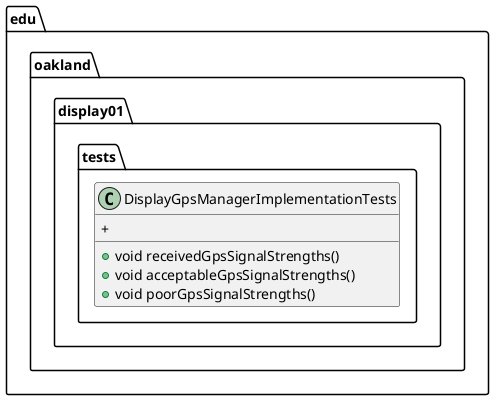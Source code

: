 @startuml DisplayGpsManagerImplementationTests

package edu.oakland.display01.tests {
    class DisplayGpsManagerImplementationTests {
        + void receivedGpsSignalStrengths()
        + void acceptableGpsSignalStrengths()
        + void poorGpsSignalStrengths()
        + 
    }
}

@enduml
